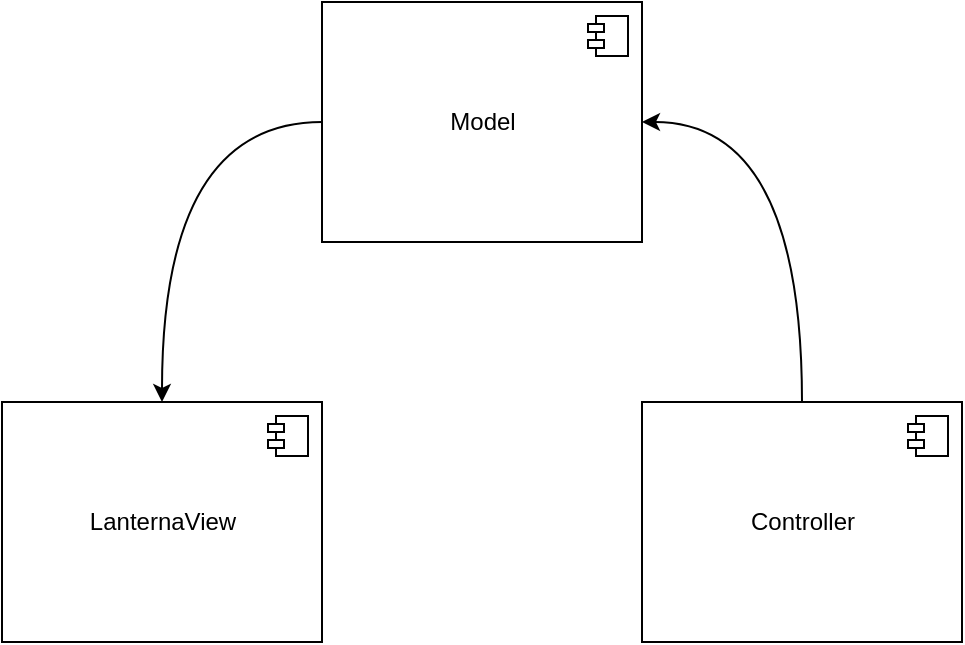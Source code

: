 <mxfile version="21.4.0" type="device">
  <diagram name="Page-1" id="2aj1BR4aIyKoz6JmXWNO">
    <mxGraphModel dx="915" dy="519" grid="1" gridSize="10" guides="1" tooltips="1" connect="1" arrows="1" fold="1" page="1" pageScale="1" pageWidth="850" pageHeight="1100" math="0" shadow="0">
      <root>
        <mxCell id="0" />
        <mxCell id="1" parent="0" />
        <mxCell id="crOU4X79sxIQ-gBTlm9U-12" value="LanternaView" style="html=1;dropTarget=0;verticalAlign=middle;direction=south;" parent="1" vertex="1">
          <mxGeometry x="120" y="440" width="160" height="120" as="geometry" />
        </mxCell>
        <mxCell id="crOU4X79sxIQ-gBTlm9U-13" value="" style="shape=module;jettyWidth=8;jettyHeight=4;" parent="crOU4X79sxIQ-gBTlm9U-12" vertex="1">
          <mxGeometry x="1" width="20" height="20" relative="1" as="geometry">
            <mxPoint x="-27" y="7" as="offset" />
          </mxGeometry>
        </mxCell>
        <mxCell id="1eCQv8rQg0FuoxRCUvzJ-2" style="edgeStyle=orthogonalEdgeStyle;rounded=0;orthogonalLoop=1;jettySize=auto;html=1;curved=1;" edge="1" parent="1" source="crOU4X79sxIQ-gBTlm9U-14" target="crOU4X79sxIQ-gBTlm9U-3">
          <mxGeometry relative="1" as="geometry">
            <Array as="points">
              <mxPoint x="520" y="300" />
            </Array>
          </mxGeometry>
        </mxCell>
        <mxCell id="crOU4X79sxIQ-gBTlm9U-14" value="Controller" style="html=1;dropTarget=0;direction=south;" parent="1" vertex="1">
          <mxGeometry x="440" y="440" width="160" height="120" as="geometry" />
        </mxCell>
        <mxCell id="crOU4X79sxIQ-gBTlm9U-15" value="" style="shape=module;jettyWidth=8;jettyHeight=4;" parent="crOU4X79sxIQ-gBTlm9U-14" vertex="1">
          <mxGeometry x="1" width="20" height="20" relative="1" as="geometry">
            <mxPoint x="-27" y="7" as="offset" />
          </mxGeometry>
        </mxCell>
        <mxCell id="1eCQv8rQg0FuoxRCUvzJ-3" style="edgeStyle=orthogonalEdgeStyle;rounded=0;orthogonalLoop=1;jettySize=auto;html=1;curved=1;" edge="1" parent="1" source="crOU4X79sxIQ-gBTlm9U-3" target="crOU4X79sxIQ-gBTlm9U-12">
          <mxGeometry relative="1" as="geometry">
            <Array as="points">
              <mxPoint x="200" y="300" />
            </Array>
          </mxGeometry>
        </mxCell>
        <mxCell id="crOU4X79sxIQ-gBTlm9U-3" value="Model" style="html=1;dropTarget=0;verticalAlign=middle;" parent="1" vertex="1">
          <mxGeometry x="280" y="240" width="160" height="120" as="geometry" />
        </mxCell>
        <mxCell id="crOU4X79sxIQ-gBTlm9U-4" value="" style="shape=module;jettyWidth=8;jettyHeight=4;" parent="crOU4X79sxIQ-gBTlm9U-3" vertex="1">
          <mxGeometry x="1" width="20" height="20" relative="1" as="geometry">
            <mxPoint x="-27" y="7" as="offset" />
          </mxGeometry>
        </mxCell>
      </root>
    </mxGraphModel>
  </diagram>
</mxfile>
